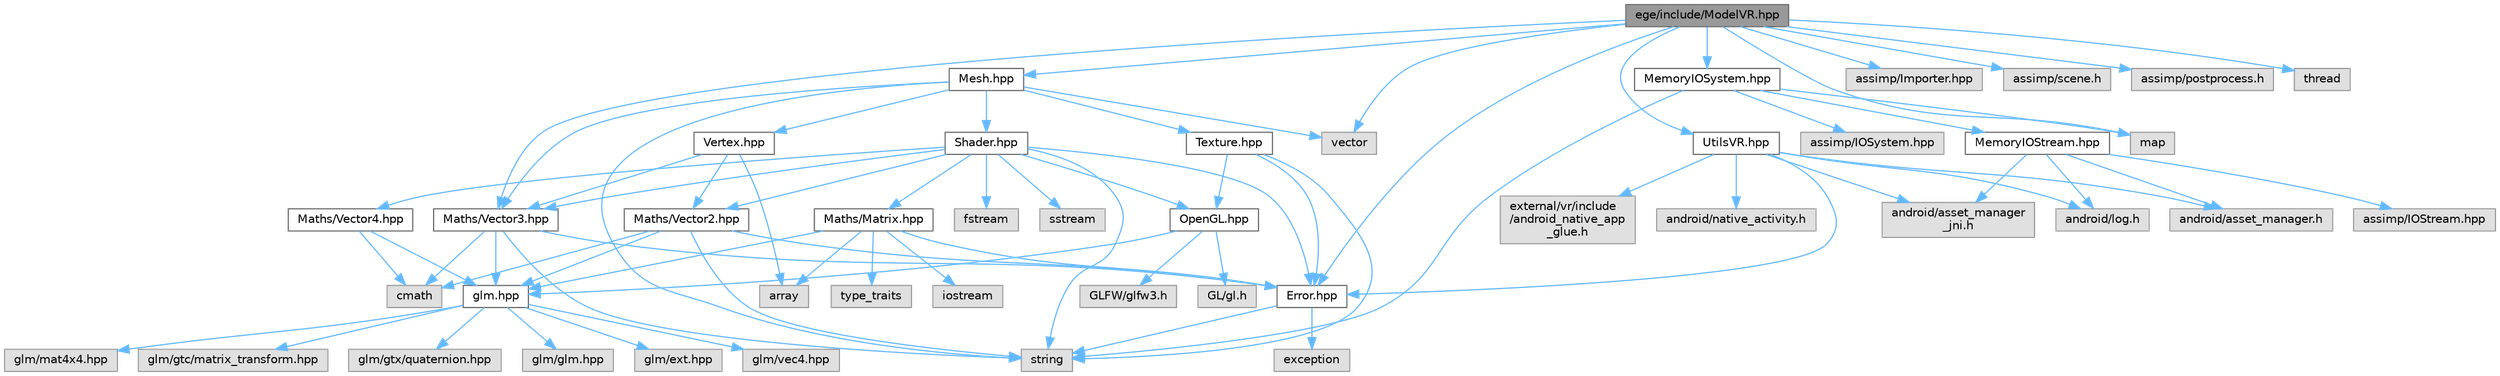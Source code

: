 digraph "ege/include/ModelVR.hpp"
{
 // LATEX_PDF_SIZE
  bgcolor="transparent";
  edge [fontname=Helvetica,fontsize=10,labelfontname=Helvetica,labelfontsize=10];
  node [fontname=Helvetica,fontsize=10,shape=box,height=0.2,width=0.4];
  Node1 [id="Node000001",label="ege/include/ModelVR.hpp",height=0.2,width=0.4,color="gray40", fillcolor="grey60", style="filled", fontcolor="black",tooltip="File containing the ModelVR class and its related functions."];
  Node1 -> Node2 [id="edge73_Node000001_Node000002",color="steelblue1",style="solid",tooltip=" "];
  Node2 [id="Node000002",label="Error.hpp",height=0.2,width=0.4,color="grey40", fillcolor="white", style="filled",URL="$Error_8hpp.html",tooltip="Defines the Error class for the ETIB Game Engine."];
  Node2 -> Node3 [id="edge74_Node000002_Node000003",color="steelblue1",style="solid",tooltip=" "];
  Node3 [id="Node000003",label="exception",height=0.2,width=0.4,color="grey60", fillcolor="#E0E0E0", style="filled",tooltip=" "];
  Node2 -> Node4 [id="edge75_Node000002_Node000004",color="steelblue1",style="solid",tooltip=" "];
  Node4 [id="Node000004",label="string",height=0.2,width=0.4,color="grey60", fillcolor="#E0E0E0", style="filled",tooltip=" "];
  Node1 -> Node5 [id="edge76_Node000001_Node000005",color="steelblue1",style="solid",tooltip=" "];
  Node5 [id="Node000005",label="Mesh.hpp",height=0.2,width=0.4,color="grey40", fillcolor="white", style="filled",URL="$Mesh_8hpp.html",tooltip="File containing the Mesh class and its related functions."];
  Node5 -> Node6 [id="edge77_Node000005_Node000006",color="steelblue1",style="solid",tooltip=" "];
  Node6 [id="Node000006",label="Maths/Vector3.hpp",height=0.2,width=0.4,color="grey40", fillcolor="white", style="filled",URL="$Vector3_8hpp.html",tooltip="Defines the Vector3 class for representing 3D vectors."];
  Node6 -> Node2 [id="edge78_Node000006_Node000002",color="steelblue1",style="solid",tooltip=" "];
  Node6 -> Node7 [id="edge79_Node000006_Node000007",color="steelblue1",style="solid",tooltip=" "];
  Node7 [id="Node000007",label="glm.hpp",height=0.2,width=0.4,color="grey40", fillcolor="white", style="filled",URL="$glm_8hpp.html",tooltip=" "];
  Node7 -> Node8 [id="edge80_Node000007_Node000008",color="steelblue1",style="solid",tooltip=" "];
  Node8 [id="Node000008",label="glm/glm.hpp",height=0.2,width=0.4,color="grey60", fillcolor="#E0E0E0", style="filled",tooltip=" "];
  Node7 -> Node9 [id="edge81_Node000007_Node000009",color="steelblue1",style="solid",tooltip=" "];
  Node9 [id="Node000009",label="glm/ext.hpp",height=0.2,width=0.4,color="grey60", fillcolor="#E0E0E0", style="filled",tooltip=" "];
  Node7 -> Node10 [id="edge82_Node000007_Node000010",color="steelblue1",style="solid",tooltip=" "];
  Node10 [id="Node000010",label="glm/vec4.hpp",height=0.2,width=0.4,color="grey60", fillcolor="#E0E0E0", style="filled",tooltip=" "];
  Node7 -> Node11 [id="edge83_Node000007_Node000011",color="steelblue1",style="solid",tooltip=" "];
  Node11 [id="Node000011",label="glm/mat4x4.hpp",height=0.2,width=0.4,color="grey60", fillcolor="#E0E0E0", style="filled",tooltip=" "];
  Node7 -> Node12 [id="edge84_Node000007_Node000012",color="steelblue1",style="solid",tooltip=" "];
  Node12 [id="Node000012",label="glm/gtc/matrix_transform.hpp",height=0.2,width=0.4,color="grey60", fillcolor="#E0E0E0", style="filled",tooltip=" "];
  Node7 -> Node13 [id="edge85_Node000007_Node000013",color="steelblue1",style="solid",tooltip=" "];
  Node13 [id="Node000013",label="glm/gtx/quaternion.hpp",height=0.2,width=0.4,color="grey60", fillcolor="#E0E0E0", style="filled",tooltip=" "];
  Node6 -> Node14 [id="edge86_Node000006_Node000014",color="steelblue1",style="solid",tooltip=" "];
  Node14 [id="Node000014",label="cmath",height=0.2,width=0.4,color="grey60", fillcolor="#E0E0E0", style="filled",tooltip=" "];
  Node6 -> Node4 [id="edge87_Node000006_Node000004",color="steelblue1",style="solid",tooltip=" "];
  Node5 -> Node15 [id="edge88_Node000005_Node000015",color="steelblue1",style="solid",tooltip=" "];
  Node15 [id="Node000015",label="Texture.hpp",height=0.2,width=0.4,color="grey40", fillcolor="white", style="filled",URL="$Texture_8hpp.html",tooltip="File containing the Texture class and its related functions."];
  Node15 -> Node2 [id="edge89_Node000015_Node000002",color="steelblue1",style="solid",tooltip=" "];
  Node15 -> Node16 [id="edge90_Node000015_Node000016",color="steelblue1",style="solid",tooltip=" "];
  Node16 [id="Node000016",label="OpenGL.hpp",height=0.2,width=0.4,color="grey40", fillcolor="white", style="filled",URL="$OpenGL_8hpp.html",tooltip=" "];
  Node16 -> Node7 [id="edge91_Node000016_Node000007",color="steelblue1",style="solid",tooltip=" "];
  Node16 -> Node17 [id="edge92_Node000016_Node000017",color="steelblue1",style="solid",tooltip=" "];
  Node17 [id="Node000017",label="GL/gl.h",height=0.2,width=0.4,color="grey60", fillcolor="#E0E0E0", style="filled",tooltip=" "];
  Node16 -> Node18 [id="edge93_Node000016_Node000018",color="steelblue1",style="solid",tooltip=" "];
  Node18 [id="Node000018",label="GLFW/glfw3.h",height=0.2,width=0.4,color="grey60", fillcolor="#E0E0E0", style="filled",tooltip=" "];
  Node15 -> Node4 [id="edge94_Node000015_Node000004",color="steelblue1",style="solid",tooltip=" "];
  Node5 -> Node19 [id="edge95_Node000005_Node000019",color="steelblue1",style="solid",tooltip=" "];
  Node19 [id="Node000019",label="Shader.hpp",height=0.2,width=0.4,color="grey40", fillcolor="white", style="filled",URL="$Shader_8hpp.html",tooltip=" "];
  Node19 -> Node2 [id="edge96_Node000019_Node000002",color="steelblue1",style="solid",tooltip=" "];
  Node19 -> Node20 [id="edge97_Node000019_Node000020",color="steelblue1",style="solid",tooltip=" "];
  Node20 [id="Node000020",label="Maths/Matrix.hpp",height=0.2,width=0.4,color="grey40", fillcolor="white", style="filled",URL="$Matrix_8hpp.html",tooltip="Defines the Matrix class for representing 4D vectors."];
  Node20 -> Node2 [id="edge98_Node000020_Node000002",color="steelblue1",style="solid",tooltip=" "];
  Node20 -> Node7 [id="edge99_Node000020_Node000007",color="steelblue1",style="solid",tooltip=" "];
  Node20 -> Node21 [id="edge100_Node000020_Node000021",color="steelblue1",style="solid",tooltip=" "];
  Node21 [id="Node000021",label="array",height=0.2,width=0.4,color="grey60", fillcolor="#E0E0E0", style="filled",tooltip=" "];
  Node20 -> Node22 [id="edge101_Node000020_Node000022",color="steelblue1",style="solid",tooltip=" "];
  Node22 [id="Node000022",label="iostream",height=0.2,width=0.4,color="grey60", fillcolor="#E0E0E0", style="filled",tooltip=" "];
  Node20 -> Node23 [id="edge102_Node000020_Node000023",color="steelblue1",style="solid",tooltip=" "];
  Node23 [id="Node000023",label="type_traits",height=0.2,width=0.4,color="grey60", fillcolor="#E0E0E0", style="filled",tooltip=" "];
  Node19 -> Node24 [id="edge103_Node000019_Node000024",color="steelblue1",style="solid",tooltip=" "];
  Node24 [id="Node000024",label="Maths/Vector2.hpp",height=0.2,width=0.4,color="grey40", fillcolor="white", style="filled",URL="$Vector2_8hpp.html",tooltip="Defines the Vector2 class for representing 2D vectors."];
  Node24 -> Node2 [id="edge104_Node000024_Node000002",color="steelblue1",style="solid",tooltip=" "];
  Node24 -> Node7 [id="edge105_Node000024_Node000007",color="steelblue1",style="solid",tooltip=" "];
  Node24 -> Node14 [id="edge106_Node000024_Node000014",color="steelblue1",style="solid",tooltip=" "];
  Node24 -> Node4 [id="edge107_Node000024_Node000004",color="steelblue1",style="solid",tooltip=" "];
  Node19 -> Node6 [id="edge108_Node000019_Node000006",color="steelblue1",style="solid",tooltip=" "];
  Node19 -> Node25 [id="edge109_Node000019_Node000025",color="steelblue1",style="solid",tooltip=" "];
  Node25 [id="Node000025",label="Maths/Vector4.hpp",height=0.2,width=0.4,color="grey40", fillcolor="white", style="filled",URL="$Vector4_8hpp.html",tooltip="Defines the Vector4 class for representing 4D vectors."];
  Node25 -> Node7 [id="edge110_Node000025_Node000007",color="steelblue1",style="solid",tooltip=" "];
  Node25 -> Node14 [id="edge111_Node000025_Node000014",color="steelblue1",style="solid",tooltip=" "];
  Node19 -> Node16 [id="edge112_Node000019_Node000016",color="steelblue1",style="solid",tooltip=" "];
  Node19 -> Node26 [id="edge113_Node000019_Node000026",color="steelblue1",style="solid",tooltip=" "];
  Node26 [id="Node000026",label="fstream",height=0.2,width=0.4,color="grey60", fillcolor="#E0E0E0", style="filled",tooltip=" "];
  Node19 -> Node27 [id="edge114_Node000019_Node000027",color="steelblue1",style="solid",tooltip=" "];
  Node27 [id="Node000027",label="sstream",height=0.2,width=0.4,color="grey60", fillcolor="#E0E0E0", style="filled",tooltip=" "];
  Node19 -> Node4 [id="edge115_Node000019_Node000004",color="steelblue1",style="solid",tooltip=" "];
  Node5 -> Node28 [id="edge116_Node000005_Node000028",color="steelblue1",style="solid",tooltip=" "];
  Node28 [id="Node000028",label="Vertex.hpp",height=0.2,width=0.4,color="grey40", fillcolor="white", style="filled",URL="$Vertex_8hpp.html",tooltip="File containing the Vertex struct and its related functions."];
  Node28 -> Node24 [id="edge117_Node000028_Node000024",color="steelblue1",style="solid",tooltip=" "];
  Node28 -> Node6 [id="edge118_Node000028_Node000006",color="steelblue1",style="solid",tooltip=" "];
  Node28 -> Node21 [id="edge119_Node000028_Node000021",color="steelblue1",style="solid",tooltip=" "];
  Node5 -> Node4 [id="edge120_Node000005_Node000004",color="steelblue1",style="solid",tooltip=" "];
  Node5 -> Node29 [id="edge121_Node000005_Node000029",color="steelblue1",style="solid",tooltip=" "];
  Node29 [id="Node000029",label="vector",height=0.2,width=0.4,color="grey60", fillcolor="#E0E0E0", style="filled",tooltip=" "];
  Node1 -> Node6 [id="edge122_Node000001_Node000006",color="steelblue1",style="solid",tooltip=" "];
  Node1 -> Node30 [id="edge123_Node000001_Node000030",color="steelblue1",style="solid",tooltip=" "];
  Node30 [id="Node000030",label="MemoryIOSystem.hpp",height=0.2,width=0.4,color="grey40", fillcolor="white", style="filled",URL="$MemoryIOSystem_8hpp.html",tooltip=" "];
  Node30 -> Node31 [id="edge124_Node000030_Node000031",color="steelblue1",style="solid",tooltip=" "];
  Node31 [id="Node000031",label="MemoryIOStream.hpp",height=0.2,width=0.4,color="grey40", fillcolor="white", style="filled",URL="$MemoryIOStream_8hpp.html",tooltip=" "];
  Node31 -> Node32 [id="edge125_Node000031_Node000032",color="steelblue1",style="solid",tooltip=" "];
  Node32 [id="Node000032",label="assimp/IOStream.hpp",height=0.2,width=0.4,color="grey60", fillcolor="#E0E0E0", style="filled",tooltip=" "];
  Node31 -> Node33 [id="edge126_Node000031_Node000033",color="steelblue1",style="solid",tooltip=" "];
  Node33 [id="Node000033",label="android/asset_manager.h",height=0.2,width=0.4,color="grey60", fillcolor="#E0E0E0", style="filled",tooltip=" "];
  Node31 -> Node34 [id="edge127_Node000031_Node000034",color="steelblue1",style="solid",tooltip=" "];
  Node34 [id="Node000034",label="android/asset_manager\l_jni.h",height=0.2,width=0.4,color="grey60", fillcolor="#E0E0E0", style="filled",tooltip=" "];
  Node31 -> Node35 [id="edge128_Node000031_Node000035",color="steelblue1",style="solid",tooltip=" "];
  Node35 [id="Node000035",label="android/log.h",height=0.2,width=0.4,color="grey60", fillcolor="#E0E0E0", style="filled",tooltip=" "];
  Node30 -> Node36 [id="edge129_Node000030_Node000036",color="steelblue1",style="solid",tooltip=" "];
  Node36 [id="Node000036",label="assimp/IOSystem.hpp",height=0.2,width=0.4,color="grey60", fillcolor="#E0E0E0", style="filled",tooltip=" "];
  Node30 -> Node37 [id="edge130_Node000030_Node000037",color="steelblue1",style="solid",tooltip=" "];
  Node37 [id="Node000037",label="map",height=0.2,width=0.4,color="grey60", fillcolor="#E0E0E0", style="filled",tooltip=" "];
  Node30 -> Node4 [id="edge131_Node000030_Node000004",color="steelblue1",style="solid",tooltip=" "];
  Node1 -> Node38 [id="edge132_Node000001_Node000038",color="steelblue1",style="solid",tooltip=" "];
  Node38 [id="Node000038",label="UtilsVR.hpp",height=0.2,width=0.4,color="grey40", fillcolor="white", style="filled",URL="$UtilsVR_8hpp.html",tooltip=" "];
  Node38 -> Node39 [id="edge133_Node000038_Node000039",color="steelblue1",style="solid",tooltip=" "];
  Node39 [id="Node000039",label="external/vr/include\l/android_native_app\l_glue.h",height=0.2,width=0.4,color="grey60", fillcolor="#E0E0E0", style="filled",tooltip=" "];
  Node38 -> Node35 [id="edge134_Node000038_Node000035",color="steelblue1",style="solid",tooltip=" "];
  Node38 -> Node40 [id="edge135_Node000038_Node000040",color="steelblue1",style="solid",tooltip=" "];
  Node40 [id="Node000040",label="android/native_activity.h",height=0.2,width=0.4,color="grey60", fillcolor="#E0E0E0", style="filled",tooltip=" "];
  Node38 -> Node33 [id="edge136_Node000038_Node000033",color="steelblue1",style="solid",tooltip=" "];
  Node38 -> Node34 [id="edge137_Node000038_Node000034",color="steelblue1",style="solid",tooltip=" "];
  Node38 -> Node2 [id="edge138_Node000038_Node000002",color="steelblue1",style="solid",tooltip=" "];
  Node1 -> Node41 [id="edge139_Node000001_Node000041",color="steelblue1",style="solid",tooltip=" "];
  Node41 [id="Node000041",label="assimp/Importer.hpp",height=0.2,width=0.4,color="grey60", fillcolor="#E0E0E0", style="filled",tooltip=" "];
  Node1 -> Node42 [id="edge140_Node000001_Node000042",color="steelblue1",style="solid",tooltip=" "];
  Node42 [id="Node000042",label="assimp/scene.h",height=0.2,width=0.4,color="grey60", fillcolor="#E0E0E0", style="filled",tooltip=" "];
  Node1 -> Node43 [id="edge141_Node000001_Node000043",color="steelblue1",style="solid",tooltip=" "];
  Node43 [id="Node000043",label="assimp/postprocess.h",height=0.2,width=0.4,color="grey60", fillcolor="#E0E0E0", style="filled",tooltip=" "];
  Node1 -> Node37 [id="edge142_Node000001_Node000037",color="steelblue1",style="solid",tooltip=" "];
  Node1 -> Node44 [id="edge143_Node000001_Node000044",color="steelblue1",style="solid",tooltip=" "];
  Node44 [id="Node000044",label="thread",height=0.2,width=0.4,color="grey60", fillcolor="#E0E0E0", style="filled",tooltip=" "];
  Node1 -> Node29 [id="edge144_Node000001_Node000029",color="steelblue1",style="solid",tooltip=" "];
}
